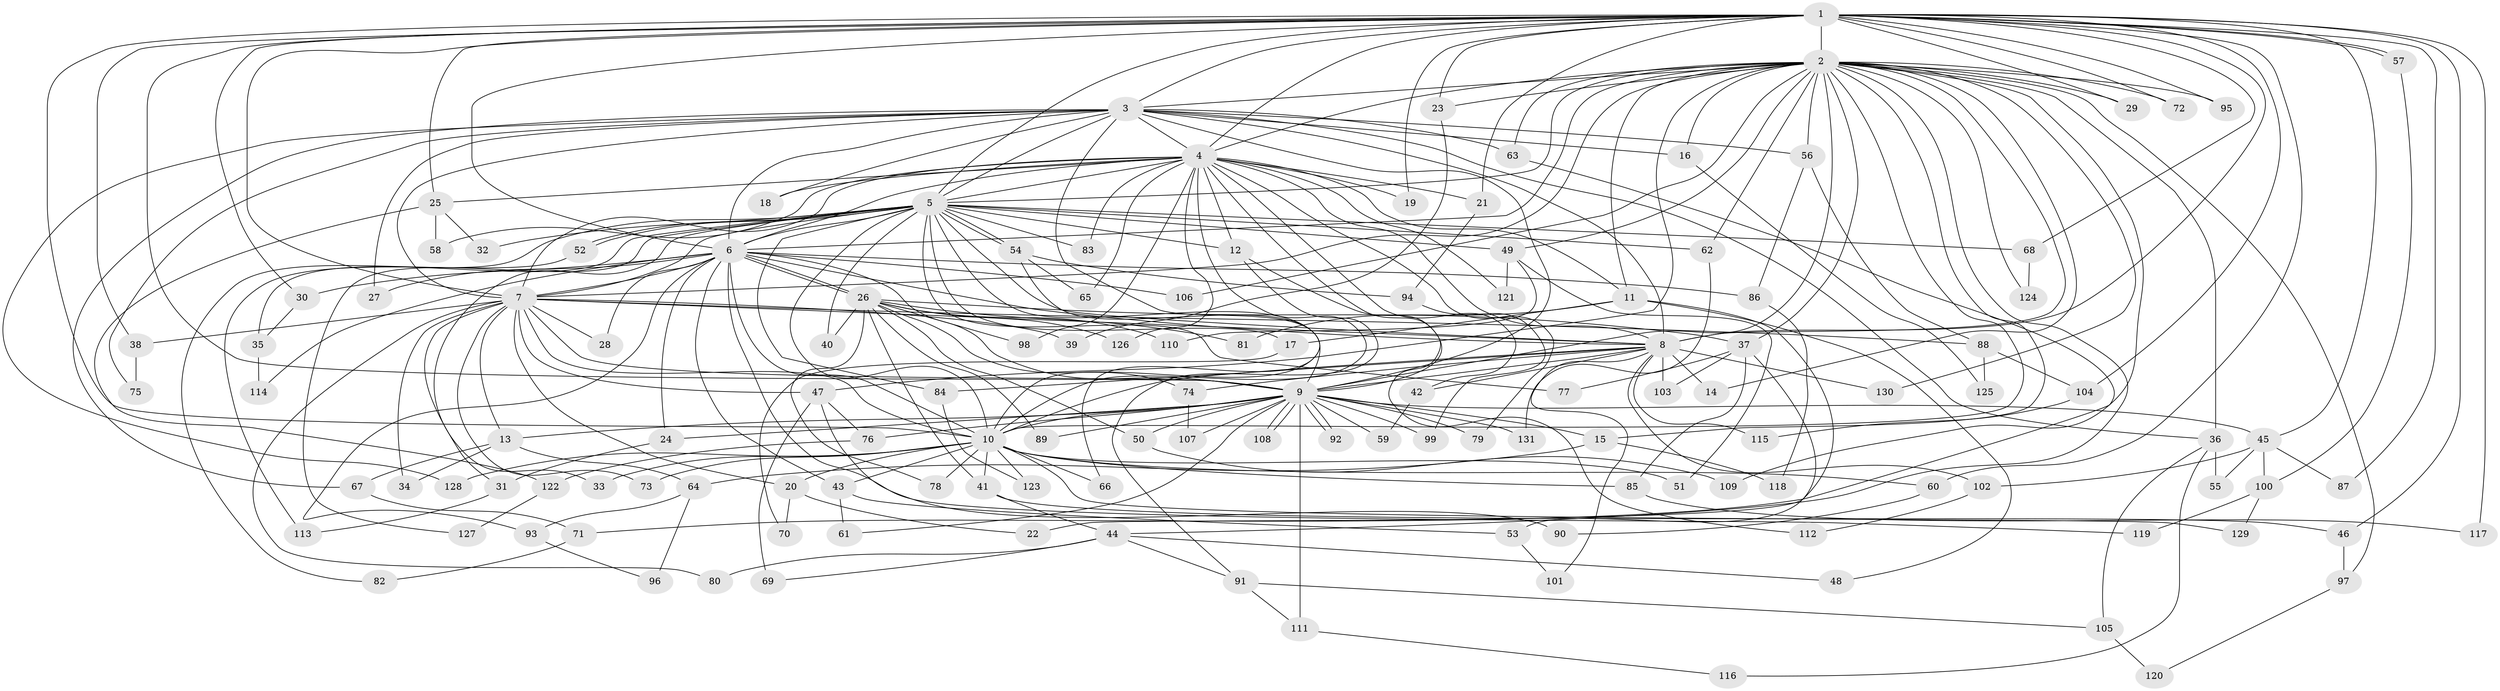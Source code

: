 // Generated by graph-tools (version 1.1) at 2025/13/03/09/25 04:13:55]
// undirected, 131 vertices, 287 edges
graph export_dot {
graph [start="1"]
  node [color=gray90,style=filled];
  1;
  2;
  3;
  4;
  5;
  6;
  7;
  8;
  9;
  10;
  11;
  12;
  13;
  14;
  15;
  16;
  17;
  18;
  19;
  20;
  21;
  22;
  23;
  24;
  25;
  26;
  27;
  28;
  29;
  30;
  31;
  32;
  33;
  34;
  35;
  36;
  37;
  38;
  39;
  40;
  41;
  42;
  43;
  44;
  45;
  46;
  47;
  48;
  49;
  50;
  51;
  52;
  53;
  54;
  55;
  56;
  57;
  58;
  59;
  60;
  61;
  62;
  63;
  64;
  65;
  66;
  67;
  68;
  69;
  70;
  71;
  72;
  73;
  74;
  75;
  76;
  77;
  78;
  79;
  80;
  81;
  82;
  83;
  84;
  85;
  86;
  87;
  88;
  89;
  90;
  91;
  92;
  93;
  94;
  95;
  96;
  97;
  98;
  99;
  100;
  101;
  102;
  103;
  104;
  105;
  106;
  107;
  108;
  109;
  110;
  111;
  112;
  113;
  114;
  115;
  116;
  117;
  118;
  119;
  120;
  121;
  122;
  123;
  124;
  125;
  126;
  127;
  128;
  129;
  130;
  131;
  1 -- 2;
  1 -- 3;
  1 -- 4;
  1 -- 5;
  1 -- 6;
  1 -- 7;
  1 -- 8;
  1 -- 9;
  1 -- 10;
  1 -- 19;
  1 -- 21;
  1 -- 23;
  1 -- 25;
  1 -- 29;
  1 -- 30;
  1 -- 38;
  1 -- 45;
  1 -- 46;
  1 -- 57;
  1 -- 57;
  1 -- 60;
  1 -- 68;
  1 -- 72;
  1 -- 87;
  1 -- 95;
  1 -- 104;
  1 -- 117;
  2 -- 3;
  2 -- 4;
  2 -- 5;
  2 -- 6;
  2 -- 7;
  2 -- 8;
  2 -- 9;
  2 -- 10;
  2 -- 11;
  2 -- 14;
  2 -- 15;
  2 -- 16;
  2 -- 23;
  2 -- 29;
  2 -- 36;
  2 -- 37;
  2 -- 44;
  2 -- 47;
  2 -- 49;
  2 -- 56;
  2 -- 62;
  2 -- 63;
  2 -- 72;
  2 -- 95;
  2 -- 97;
  2 -- 106;
  2 -- 109;
  2 -- 124;
  2 -- 130;
  3 -- 4;
  3 -- 5;
  3 -- 6;
  3 -- 7;
  3 -- 8;
  3 -- 9;
  3 -- 10;
  3 -- 16;
  3 -- 18;
  3 -- 27;
  3 -- 36;
  3 -- 56;
  3 -- 63;
  3 -- 67;
  3 -- 75;
  3 -- 128;
  4 -- 5;
  4 -- 6;
  4 -- 7;
  4 -- 8;
  4 -- 9;
  4 -- 10;
  4 -- 11;
  4 -- 12;
  4 -- 18;
  4 -- 19;
  4 -- 21;
  4 -- 25;
  4 -- 42;
  4 -- 58;
  4 -- 65;
  4 -- 79;
  4 -- 83;
  4 -- 98;
  4 -- 121;
  4 -- 126;
  5 -- 6;
  5 -- 7;
  5 -- 8;
  5 -- 9;
  5 -- 10;
  5 -- 12;
  5 -- 17;
  5 -- 32;
  5 -- 33;
  5 -- 35;
  5 -- 40;
  5 -- 49;
  5 -- 52;
  5 -- 52;
  5 -- 54;
  5 -- 54;
  5 -- 62;
  5 -- 68;
  5 -- 77;
  5 -- 82;
  5 -- 83;
  5 -- 84;
  5 -- 127;
  6 -- 7;
  6 -- 8;
  6 -- 9;
  6 -- 10;
  6 -- 24;
  6 -- 26;
  6 -- 26;
  6 -- 27;
  6 -- 28;
  6 -- 30;
  6 -- 43;
  6 -- 86;
  6 -- 93;
  6 -- 106;
  6 -- 114;
  6 -- 119;
  7 -- 8;
  7 -- 9;
  7 -- 10;
  7 -- 13;
  7 -- 20;
  7 -- 28;
  7 -- 31;
  7 -- 34;
  7 -- 38;
  7 -- 39;
  7 -- 47;
  7 -- 73;
  7 -- 80;
  7 -- 88;
  8 -- 9;
  8 -- 10;
  8 -- 14;
  8 -- 42;
  8 -- 74;
  8 -- 84;
  8 -- 101;
  8 -- 102;
  8 -- 103;
  8 -- 115;
  8 -- 130;
  9 -- 10;
  9 -- 13;
  9 -- 15;
  9 -- 24;
  9 -- 45;
  9 -- 50;
  9 -- 59;
  9 -- 61;
  9 -- 76;
  9 -- 79;
  9 -- 89;
  9 -- 92;
  9 -- 92;
  9 -- 99;
  9 -- 107;
  9 -- 108;
  9 -- 108;
  9 -- 111;
  9 -- 131;
  10 -- 20;
  10 -- 33;
  10 -- 41;
  10 -- 43;
  10 -- 51;
  10 -- 60;
  10 -- 66;
  10 -- 73;
  10 -- 78;
  10 -- 85;
  10 -- 123;
  10 -- 128;
  10 -- 129;
  11 -- 17;
  11 -- 22;
  11 -- 48;
  11 -- 81;
  12 -- 91;
  12 -- 112;
  13 -- 34;
  13 -- 64;
  13 -- 67;
  15 -- 64;
  15 -- 118;
  16 -- 125;
  17 -- 70;
  20 -- 22;
  20 -- 70;
  21 -- 94;
  23 -- 39;
  24 -- 31;
  25 -- 32;
  25 -- 58;
  25 -- 122;
  26 -- 37;
  26 -- 40;
  26 -- 41;
  26 -- 50;
  26 -- 74;
  26 -- 78;
  26 -- 81;
  26 -- 89;
  26 -- 98;
  26 -- 110;
  26 -- 126;
  30 -- 35;
  31 -- 113;
  35 -- 114;
  36 -- 55;
  36 -- 105;
  36 -- 116;
  37 -- 53;
  37 -- 77;
  37 -- 85;
  37 -- 103;
  38 -- 75;
  41 -- 44;
  41 -- 46;
  42 -- 59;
  43 -- 53;
  43 -- 61;
  44 -- 48;
  44 -- 69;
  44 -- 80;
  44 -- 91;
  45 -- 55;
  45 -- 87;
  45 -- 100;
  45 -- 102;
  46 -- 97;
  47 -- 69;
  47 -- 76;
  47 -- 90;
  49 -- 51;
  49 -- 110;
  49 -- 121;
  50 -- 109;
  52 -- 113;
  53 -- 101;
  54 -- 65;
  54 -- 66;
  54 -- 94;
  56 -- 86;
  56 -- 88;
  57 -- 100;
  60 -- 90;
  62 -- 131;
  63 -- 71;
  64 -- 93;
  64 -- 96;
  67 -- 71;
  68 -- 124;
  71 -- 82;
  74 -- 107;
  76 -- 122;
  84 -- 123;
  85 -- 117;
  86 -- 118;
  88 -- 104;
  88 -- 125;
  91 -- 105;
  91 -- 111;
  93 -- 96;
  94 -- 99;
  97 -- 120;
  100 -- 119;
  100 -- 129;
  102 -- 112;
  104 -- 115;
  105 -- 120;
  111 -- 116;
  122 -- 127;
}
